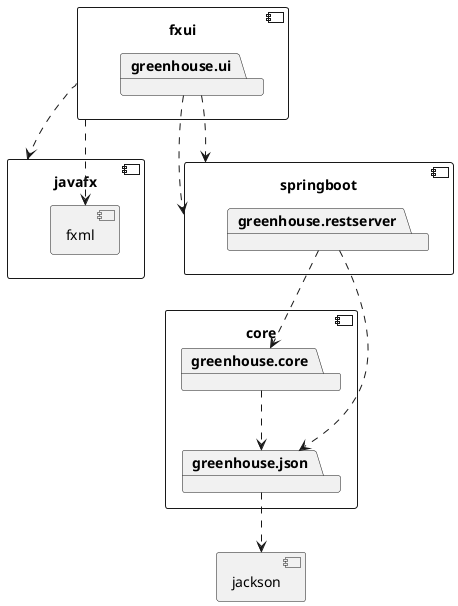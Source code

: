 @startuml Package Diagram

component core {
	package greenhouse.core
	package greenhouse.json
}

greenhouse.core ..> greenhouse.json
component jackson {
}

greenhouse.json ..> jackson


component fxui {
	package greenhouse.ui
}

greenhouse.ui ..> springboot
greenhouse.ui ..> springboot

component javafx {
	component fxml {
	}
}

fxui ..> javafx
fxui ..> fxml


component springboot {
	package greenhouse.restserver
}


greenhouse.restserver ..> greenhouse.core
greenhouse.restserver ..> greenhouse.json




@enduml